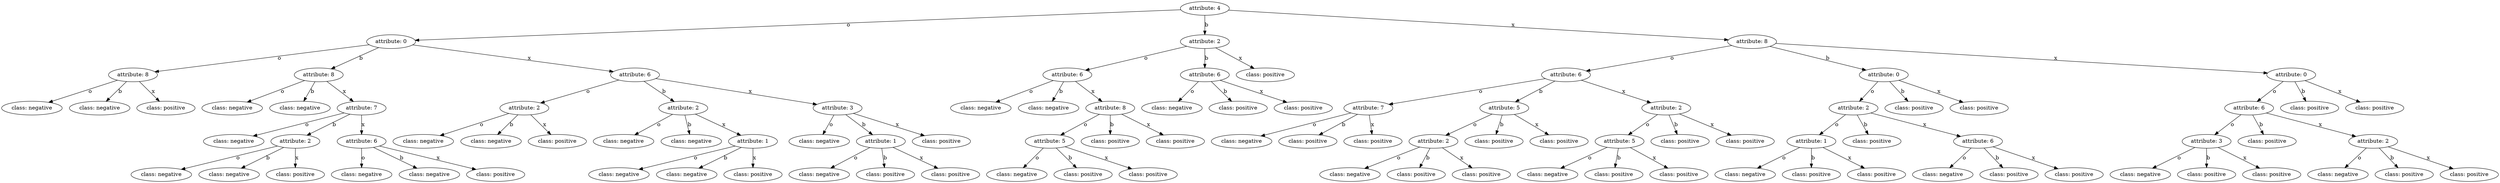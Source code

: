 digraph {
	1 [label="attribute: 4"]
	1 -> 2 [label=o]
	2 [label="attribute: 0"]
	2 -> 3 [label=o]
	3 [label="attribute: 8"]
	3 -> 4 [label=o]
	4 [label="class: negative"]
	3 -> 5 [label=b]
	5 [label="class: negative"]
	3 -> 6 [label=x]
	6 [label="class: positive"]
	2 -> 31 [label=b]
	31 [label="attribute: 8"]
	31 -> 32 [label=o]
	32 [label="class: negative"]
	31 -> 33 [label=b]
	33 [label="class: negative"]
	31 -> 34 [label=x]
	34 [label="attribute: 7"]
	34 -> 35 [label=o]
	35 [label="class: negative"]
	34 -> 45 [label=b]
	45 [label="attribute: 2"]
	45 -> 46 [label=o]
	46 [label="class: negative"]
	45 -> 47 [label=b]
	47 [label="class: negative"]
	45 -> 48 [label=x]
	48 [label="class: positive"]
	34 -> 52 [label=x]
	52 [label="attribute: 6"]
	52 -> 53 [label=o]
	53 [label="class: negative"]
	52 -> 60 [label=b]
	60 [label="class: negative"]
	52 -> 64 [label=x]
	64 [label="class: positive"]
	2 -> 65 [label=x]
	65 [label="attribute: 6"]
	65 -> 66 [label=o]
	66 [label="attribute: 2"]
	66 -> 67 [label=o]
	67 [label="class: negative"]
	66 -> 68 [label=b]
	68 [label="class: negative"]
	66 -> 69 [label=x]
	69 [label="class: positive"]
	65 -> 76 [label=b]
	76 [label="attribute: 2"]
	76 -> 77 [label=o]
	77 [label="class: negative"]
	76 -> 78 [label=b]
	78 [label="class: negative"]
	76 -> 79 [label=x]
	79 [label="attribute: 1"]
	79 -> 80 [label=o]
	80 [label="class: negative"]
	79 -> 84 [label=b]
	84 [label="class: negative"]
	79 -> 88 [label=x]
	88 [label="class: positive"]
	65 -> 89 [label=x]
	89 [label="attribute: 3"]
	89 -> 90 [label=o]
	90 [label="class: negative"]
	89 -> 109 [label=b]
	109 [label="attribute: 1"]
	109 -> 110 [label=o]
	110 [label="class: negative"]
	109 -> 114 [label=b]
	114 [label="class: positive"]
	109 -> 115 [label=x]
	115 [label="class: positive"]
	89 -> 119 [label=x]
	119 [label="class: positive"]
	1 -> 120 [label=b]
	120 [label="attribute: 2"]
	120 -> 121 [label=o]
	121 [label="attribute: 6"]
	121 -> 122 [label=o]
	122 [label="class: negative"]
	121 -> 123 [label=b]
	123 [label="class: negative"]
	121 -> 124 [label=x]
	124 [label="attribute: 8"]
	124 -> 125 [label=o]
	125 [label="attribute: 5"]
	125 -> 126 [label=o]
	126 [label="class: negative"]
	125 -> 127 [label=b]
	127 [label="class: positive"]
	125 -> 128 [label=x]
	128 [label="class: positive"]
	124 -> 129 [label=b]
	129 [label="class: positive"]
	124 -> 133 [label=x]
	133 [label="class: positive"]
	120 -> 143 [label=b]
	143 [label="attribute: 6"]
	143 -> 144 [label=o]
	144 [label="class: negative"]
	143 -> 145 [label=b]
	145 [label="class: positive"]
	143 -> 146 [label=x]
	146 [label="class: positive"]
	120 -> 147 [label=x]
	147 [label="class: positive"]
	1 -> 163 [label=x]
	163 [label="attribute: 8"]
	163 -> 164 [label=o]
	164 [label="attribute: 6"]
	164 -> 165 [label=o]
	165 [label="attribute: 7"]
	165 -> 166 [label=o]
	166 [label="class: negative"]
	165 -> 167 [label=b]
	167 [label="class: positive"]
	165 -> 177 [label=x]
	177 [label="class: positive"]
	164 -> 193 [label=b]
	193 [label="attribute: 5"]
	193 -> 194 [label=o]
	194 [label="attribute: 2"]
	194 -> 195 [label=o]
	195 [label="class: negative"]
	194 -> 196 [label=b]
	196 [label="class: positive"]
	194 -> 197 [label=x]
	197 [label="class: positive"]
	193 -> 198 [label=b]
	198 [label="class: positive"]
	193 -> 199 [label=x]
	199 [label="class: positive"]
	164 -> 200 [label=x]
	200 [label="attribute: 2"]
	200 -> 201 [label=o]
	201 [label="attribute: 5"]
	201 -> 202 [label=o]
	202 [label="class: negative"]
	201 -> 203 [label=b]
	203 [label="class: positive"]
	201 -> 204 [label=x]
	204 [label="class: positive"]
	200 -> 211 [label=b]
	211 [label="class: positive"]
	200 -> 212 [label=x]
	212 [label="class: positive"]
	163 -> 213 [label=b]
	213 [label="attribute: 0"]
	213 -> 214 [label=o]
	214 [label="attribute: 2"]
	214 -> 215 [label=o]
	215 [label="attribute: 1"]
	215 -> 216 [label=o]
	216 [label="class: negative"]
	215 -> 217 [label=b]
	217 [label="class: positive"]
	215 -> 218 [label=x]
	218 [label="class: positive"]
	214 -> 219 [label=b]
	219 [label="class: positive"]
	214 -> 220 [label=x]
	220 [label="attribute: 6"]
	220 -> 221 [label=o]
	221 [label="class: negative"]
	220 -> 225 [label=b]
	225 [label="class: positive"]
	220 -> 226 [label=x]
	226 [label="class: positive"]
	213 -> 227 [label=b]
	227 [label="class: positive"]
	213 -> 228 [label=x]
	228 [label="class: positive"]
	163 -> 229 [label=x]
	229 [label="attribute: 0"]
	229 -> 230 [label=o]
	230 [label="attribute: 6"]
	230 -> 231 [label=o]
	231 [label="attribute: 3"]
	231 -> 232 [label=o]
	232 [label="class: negative"]
	231 -> 233 [label=b]
	233 [label="class: positive"]
	231 -> 237 [label=x]
	237 [label="class: positive"]
	230 -> 244 [label=b]
	244 [label="class: positive"]
	230 -> 251 [label=x]
	251 [label="attribute: 2"]
	251 -> 252 [label=o]
	252 [label="class: negative"]
	251 -> 256 [label=b]
	256 [label="class: positive"]
	251 -> 257 [label=x]
	257 [label="class: positive"]
	229 -> 258 [label=b]
	258 [label="class: positive"]
	229 -> 259 [label=x]
	259 [label="class: positive"]
}

